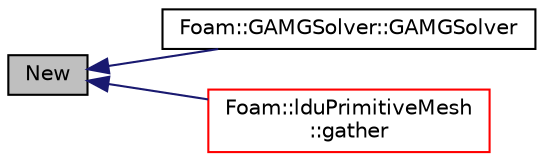digraph "New"
{
  bgcolor="transparent";
  edge [fontname="Helvetica",fontsize="10",labelfontname="Helvetica",labelfontsize="10"];
  node [fontname="Helvetica",fontsize="10",shape=record];
  rankdir="LR";
  Node1 [label="New",height=0.2,width=0.4,color="black", fillcolor="grey75", style="filled", fontcolor="black"];
  Node1 -> Node2 [dir="back",color="midnightblue",fontsize="10",style="solid",fontname="Helvetica"];
  Node2 [label="Foam::GAMGSolver::GAMGSolver",height=0.2,width=0.4,color="black",URL="$a00901.html#aa0bdfcc22c05f62778e77b175b6fdd66",tooltip="Construct from lduMatrix and solver controls. "];
  Node1 -> Node3 [dir="back",color="midnightblue",fontsize="10",style="solid",fontname="Helvetica"];
  Node3 [label="Foam::lduPrimitiveMesh\l::gather",height=0.2,width=0.4,color="red",URL="$a01285.html#ad7514c3eec68fa18c472b5dfe1c2b5a4",tooltip="Gather meshes from other processors onto procIDs[0]. "];
}
